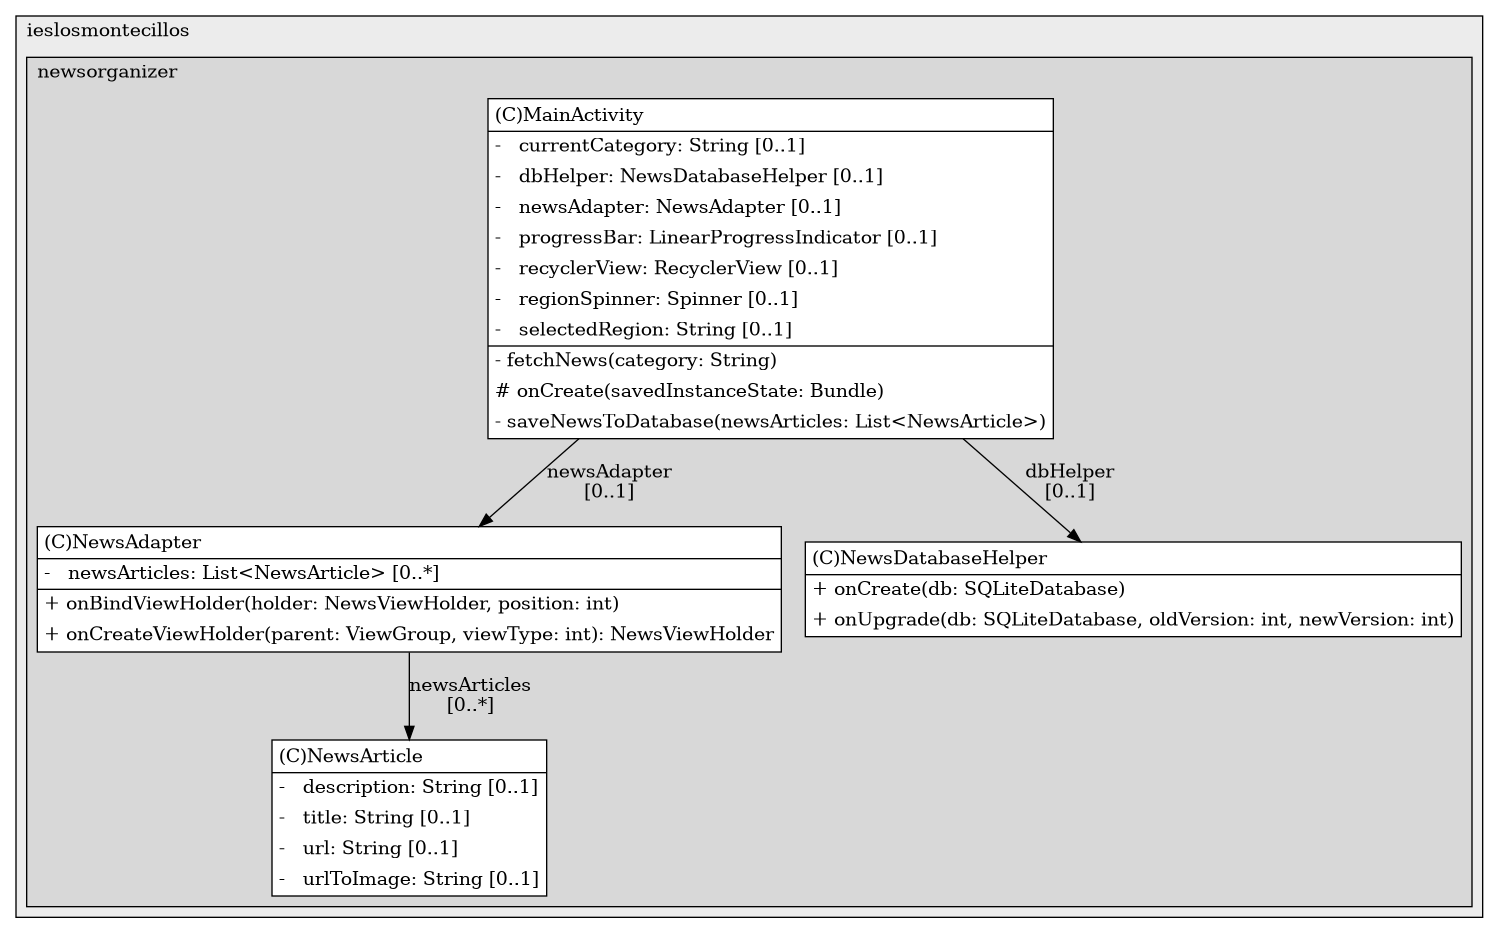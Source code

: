 @startuml

/' diagram meta data start
config=StructureConfiguration;
{
  "projectClassification": {
    "searchMode": "OpenProject", // OpenProject, AllProjects
    "includedProjects": "",
    "pathEndKeywords": "*.impl",
    "isClientPath": "",
    "isClientName": "",
    "isTestPath": "",
    "isTestName": "",
    "isMappingPath": "",
    "isMappingName": "",
    "isDataAccessPath": "",
    "isDataAccessName": "",
    "isDataStructurePath": "",
    "isDataStructureName": "",
    "isInterfaceStructuresPath": "",
    "isInterfaceStructuresName": "",
    "isEntryPointPath": "",
    "isEntryPointName": "",
    "treatFinalFieldsAsMandatory": false
  },
  "graphRestriction": {
    "classPackageExcludeFilter": "",
    "classPackageIncludeFilter": "",
    "classNameExcludeFilter": "",
    "classNameIncludeFilter": "",
    "methodNameExcludeFilter": "",
    "methodNameIncludeFilter": "",
    "removeByInheritance": "", // inheritance/annotation based filtering is done in a second step
    "removeByAnnotation": "",
    "removeByClassPackage": "", // cleanup the graph after inheritance/annotation based filtering is done
    "removeByClassName": "",
    "cutMappings": false,
    "cutEnum": true,
    "cutTests": true,
    "cutClient": true,
    "cutDataAccess": false,
    "cutInterfaceStructures": false,
    "cutDataStructures": false,
    "cutGetterAndSetter": true,
    "cutConstructors": true
  },
  "graphTraversal": {
    "forwardDepth": 6,
    "backwardDepth": 6,
    "classPackageExcludeFilter": "",
    "classPackageIncludeFilter": "",
    "classNameExcludeFilter": "",
    "classNameIncludeFilter": "",
    "methodNameExcludeFilter": "",
    "methodNameIncludeFilter": "",
    "hideMappings": false,
    "hideDataStructures": false,
    "hidePrivateMethods": true,
    "hideInterfaceCalls": true, // indirection: implementation -> interface (is hidden) -> implementation
    "onlyShowApplicationEntryPoints": false, // root node is included
    "useMethodCallsForStructureDiagram": "ForwardOnly" // ForwardOnly, BothDirections, No
  },
  "details": {
    "aggregation": "GroupByClass", // ByClass, GroupByClass, None
    "showClassGenericTypes": true,
    "showMethods": true,
    "showMethodParameterNames": true,
    "showMethodParameterTypes": true,
    "showMethodReturnType": true,
    "showPackageLevels": 2,
    "showDetailedClassStructure": true
  },
  "rootClass": "es.ieslosmontecillos.newsorganizer.MainActivity",
  "extensionCallbackMethod": "" // qualified.class.name#methodName - signature: public static String method(String)
}
diagram meta data end '/



digraph g {
    rankdir="TB"
    splines=polyline
    

'nodes 
subgraph cluster_1096757966 { 
   	label=ieslosmontecillos
	labeljust=l
	fillcolor="#ececec"
	style=filled
   
   subgraph cluster_1487727972 { 
   	label=newsorganizer
	labeljust=l
	fillcolor="#d8d8d8"
	style=filled
   
   MainActivity982490788[
	label=<<TABLE BORDER="1" CELLBORDER="0" CELLPADDING="4" CELLSPACING="0">
<TR><TD ALIGN="LEFT" >(C)MainActivity</TD></TR>
<HR/>
<TR><TD ALIGN="LEFT" >-   currentCategory: String [0..1]</TD></TR>
<TR><TD ALIGN="LEFT" >-   dbHelper: NewsDatabaseHelper [0..1]</TD></TR>
<TR><TD ALIGN="LEFT" >-   newsAdapter: NewsAdapter [0..1]</TD></TR>
<TR><TD ALIGN="LEFT" >-   progressBar: LinearProgressIndicator [0..1]</TD></TR>
<TR><TD ALIGN="LEFT" >-   recyclerView: RecyclerView [0..1]</TD></TR>
<TR><TD ALIGN="LEFT" >-   regionSpinner: Spinner [0..1]</TD></TR>
<TR><TD ALIGN="LEFT" >-   selectedRegion: String [0..1]</TD></TR>
<HR/>
<TR><TD ALIGN="LEFT" >- fetchNews(category: String)</TD></TR>
<TR><TD ALIGN="LEFT" ># onCreate(savedInstanceState: Bundle)</TD></TR>
<TR><TD ALIGN="LEFT" >- saveNewsToDatabase(newsArticles: List&lt;NewsArticle&gt;)</TD></TR>
</TABLE>>
	style=filled
	margin=0
	shape=plaintext
	fillcolor="#FFFFFF"
];

NewsAdapter982490788[
	label=<<TABLE BORDER="1" CELLBORDER="0" CELLPADDING="4" CELLSPACING="0">
<TR><TD ALIGN="LEFT" >(C)NewsAdapter</TD></TR>
<HR/>
<TR><TD ALIGN="LEFT" >-   newsArticles: List&lt;NewsArticle&gt; [0..*]</TD></TR>
<HR/>
<TR><TD ALIGN="LEFT" >+ onBindViewHolder(holder: NewsViewHolder, position: int)</TD></TR>
<TR><TD ALIGN="LEFT" >+ onCreateViewHolder(parent: ViewGroup, viewType: int): NewsViewHolder</TD></TR>
</TABLE>>
	style=filled
	margin=0
	shape=plaintext
	fillcolor="#FFFFFF"
];

NewsArticle982490788[
	label=<<TABLE BORDER="1" CELLBORDER="0" CELLPADDING="4" CELLSPACING="0">
<TR><TD ALIGN="LEFT" >(C)NewsArticle</TD></TR>
<HR/>
<TR><TD ALIGN="LEFT" >-   description: String [0..1]</TD></TR>
<TR><TD ALIGN="LEFT" >-   title: String [0..1]</TD></TR>
<TR><TD ALIGN="LEFT" >-   url: String [0..1]</TD></TR>
<TR><TD ALIGN="LEFT" >-   urlToImage: String [0..1]</TD></TR>
</TABLE>>
	style=filled
	margin=0
	shape=plaintext
	fillcolor="#FFFFFF"
];

NewsDatabaseHelper982490788[
	label=<<TABLE BORDER="1" CELLBORDER="0" CELLPADDING="4" CELLSPACING="0">
<TR><TD ALIGN="LEFT" >(C)NewsDatabaseHelper</TD></TR>
<HR/>
<TR><TD ALIGN="LEFT" >+ onCreate(db: SQLiteDatabase)</TD></TR>
<TR><TD ALIGN="LEFT" >+ onUpgrade(db: SQLiteDatabase, oldVersion: int, newVersion: int)</TD></TR>
</TABLE>>
	style=filled
	margin=0
	shape=plaintext
	fillcolor="#FFFFFF"
];
} 
} 

'edges    
MainActivity982490788 -> NewsAdapter982490788[label="newsAdapter
[0..1]"];
MainActivity982490788 -> NewsDatabaseHelper982490788[label="dbHelper
[0..1]"];
NewsAdapter982490788 -> NewsArticle982490788[label="newsArticles
[0..*]"];
    
}
@enduml